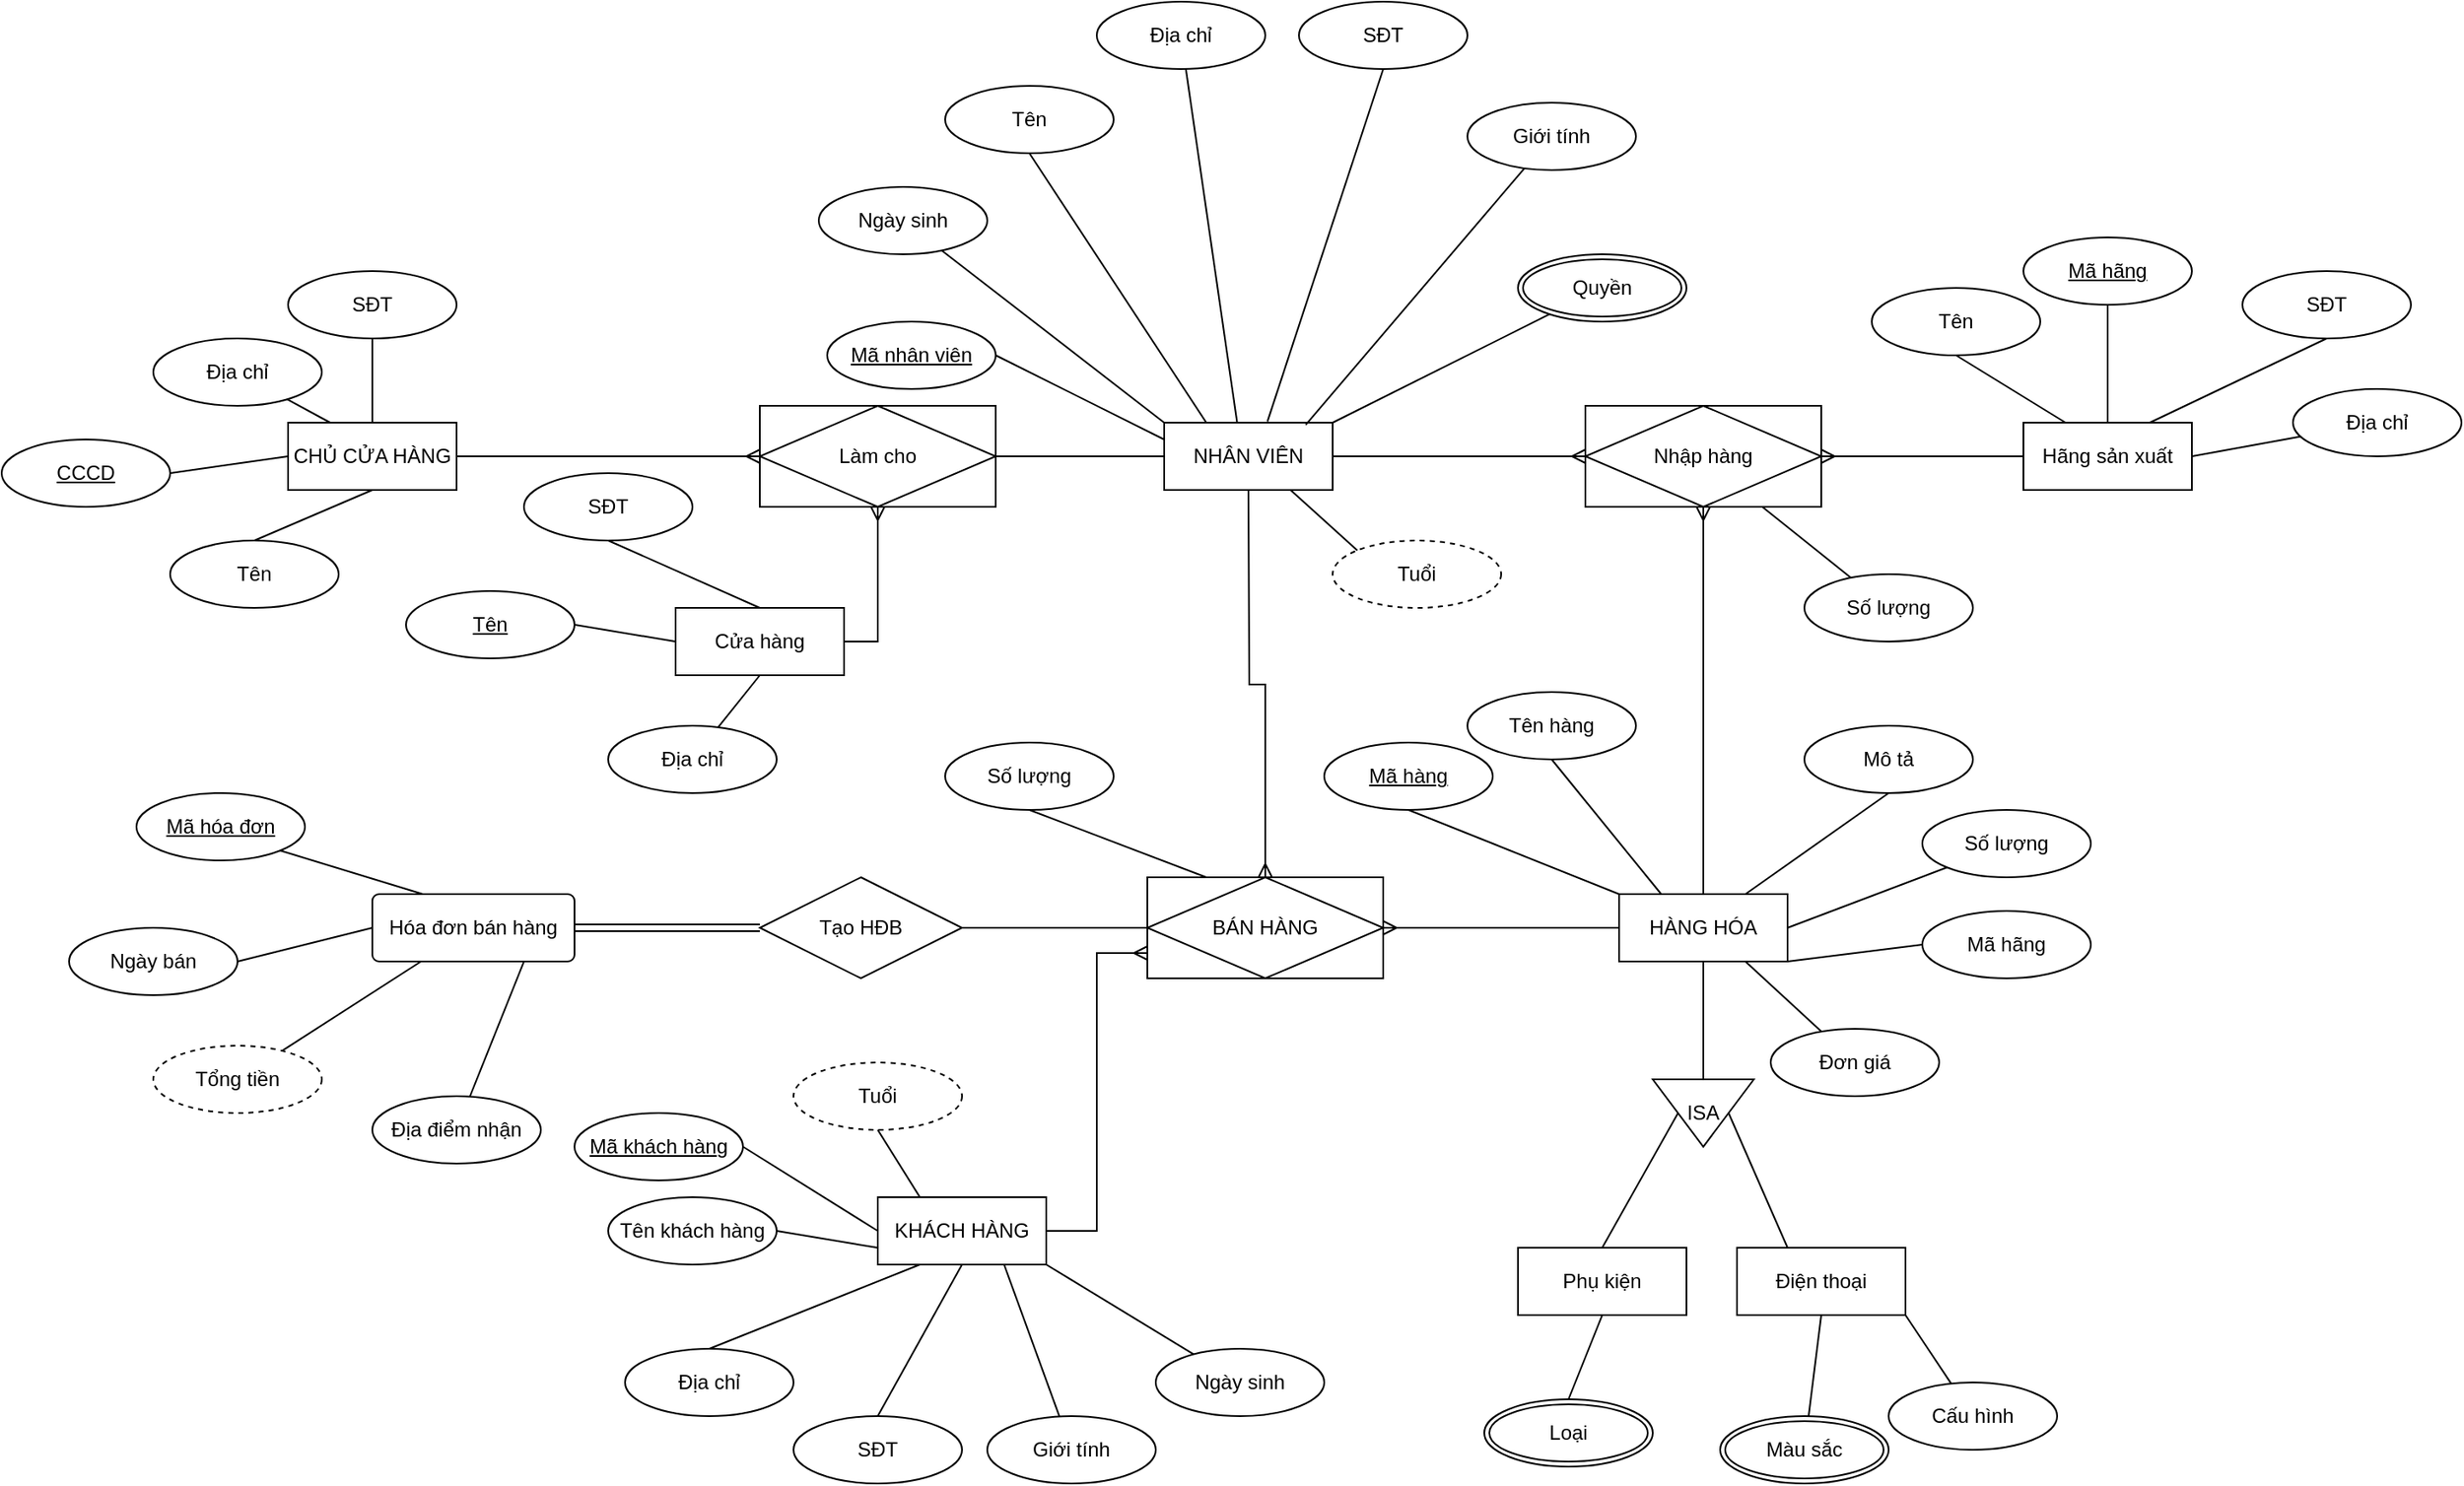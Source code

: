 <mxfile version="20.5.3" type="github">
  <diagram id="R2lEEEUBdFMjLlhIrx00" name="Page-1">
    <mxGraphModel dx="1632" dy="1568" grid="1" gridSize="10" guides="1" tooltips="1" connect="1" arrows="1" fold="1" page="1" pageScale="1" pageWidth="850" pageHeight="1100" math="0" shadow="0" extFonts="Permanent Marker^https://fonts.googleapis.com/css?family=Permanent+Marker">
      <root>
        <mxCell id="0" />
        <mxCell id="1" parent="0" />
        <mxCell id="MtX7xaCDXaW55iBjpOm6-78" value="Hóa đơn bán hàng" style="rounded=1;arcSize=10;whiteSpace=wrap;html=1;align=center;shadow=0;" parent="1" vertex="1">
          <mxGeometry x="10" y="360" width="120" height="40" as="geometry" />
        </mxCell>
        <mxCell id="MtX7xaCDXaW55iBjpOm6-1" value="BÁN HÀNG" style="shape=associativeEntity;whiteSpace=wrap;html=1;align=center;" parent="1" vertex="1">
          <mxGeometry x="470" y="350" width="140" height="60" as="geometry" />
        </mxCell>
        <mxCell id="MtX7xaCDXaW55iBjpOm6-67" value="Tạo HĐB" style="shape=rhombus;perimeter=rhombusPerimeter;whiteSpace=wrap;html=1;align=center;" parent="1" vertex="1">
          <mxGeometry x="240" y="350" width="120" height="60" as="geometry" />
        </mxCell>
        <mxCell id="MtX7xaCDXaW55iBjpOm6-68" value="" style="shape=link;html=1;rounded=0;exitX=0;exitY=0.5;exitDx=0;exitDy=0;entryX=1;entryY=0.5;entryDx=0;entryDy=0;" parent="1" source="MtX7xaCDXaW55iBjpOm6-67" edge="1" target="MtX7xaCDXaW55iBjpOm6-78">
          <mxGeometry relative="1" as="geometry">
            <mxPoint x="250" y="180" as="sourcePoint" />
            <mxPoint x="150" y="250" as="targetPoint" />
          </mxGeometry>
        </mxCell>
        <mxCell id="MtX7xaCDXaW55iBjpOm6-70" value="" style="endArrow=none;html=1;rounded=0;exitX=1;exitY=0.5;exitDx=0;exitDy=0;entryX=0;entryY=0.5;entryDx=0;entryDy=0;" parent="1" source="MtX7xaCDXaW55iBjpOm6-67" target="MtX7xaCDXaW55iBjpOm6-1" edge="1">
          <mxGeometry width="50" height="50" relative="1" as="geometry">
            <mxPoint x="400" y="270" as="sourcePoint" />
            <mxPoint x="450" y="220" as="targetPoint" />
          </mxGeometry>
        </mxCell>
        <mxCell id="MtX7xaCDXaW55iBjpOm6-81" value="" style="endArrow=none;html=1;rounded=0;exitX=0.75;exitY=1;exitDx=0;exitDy=0;" parent="1" source="MtX7xaCDXaW55iBjpOm6-78" target="MtX7xaCDXaW55iBjpOm6-82" edge="1">
          <mxGeometry relative="1" as="geometry">
            <mxPoint x="280" y="280" as="sourcePoint" />
            <mxPoint x="440" y="280" as="targetPoint" />
          </mxGeometry>
        </mxCell>
        <mxCell id="MtX7xaCDXaW55iBjpOm6-82" value="Địa điểm nhận" style="ellipse;whiteSpace=wrap;html=1;align=center;shadow=0;" parent="1" vertex="1">
          <mxGeometry x="10" y="480" width="100" height="40" as="geometry" />
        </mxCell>
        <mxCell id="MtX7xaCDXaW55iBjpOm6-83" value="" style="endArrow=none;html=1;rounded=0;" parent="1" source="MtX7xaCDXaW55iBjpOm6-78" target="MtX7xaCDXaW55iBjpOm6-84" edge="1">
          <mxGeometry relative="1" as="geometry">
            <mxPoint x="-100" y="320" as="sourcePoint" />
            <mxPoint x="60" y="320" as="targetPoint" />
          </mxGeometry>
        </mxCell>
        <mxCell id="MtX7xaCDXaW55iBjpOm6-84" value="Tổng tiền" style="ellipse;whiteSpace=wrap;html=1;align=center;dashed=1;shadow=0;" parent="1" vertex="1">
          <mxGeometry x="-120" y="450" width="100" height="40" as="geometry" />
        </mxCell>
        <mxCell id="MtX7xaCDXaW55iBjpOm6-87" value="Ngày bán" style="ellipse;whiteSpace=wrap;html=1;align=center;shadow=0;" parent="1" vertex="1">
          <mxGeometry x="-170" y="380" width="100" height="40" as="geometry" />
        </mxCell>
        <mxCell id="MtX7xaCDXaW55iBjpOm6-88" value="" style="endArrow=none;html=1;rounded=0;exitX=1;exitY=0.5;exitDx=0;exitDy=0;entryX=0;entryY=0.5;entryDx=0;entryDy=0;" parent="1" source="MtX7xaCDXaW55iBjpOm6-87" target="MtX7xaCDXaW55iBjpOm6-78" edge="1">
          <mxGeometry relative="1" as="geometry">
            <mxPoint x="-130" y="240" as="sourcePoint" />
            <mxPoint x="30" y="240" as="targetPoint" />
          </mxGeometry>
        </mxCell>
        <mxCell id="MtX7xaCDXaW55iBjpOm6-89" value="Mã hóa đơn" style="ellipse;whiteSpace=wrap;html=1;align=center;fontStyle=4;shadow=0;" parent="1" vertex="1">
          <mxGeometry x="-130" y="300" width="100" height="40" as="geometry" />
        </mxCell>
        <mxCell id="MtX7xaCDXaW55iBjpOm6-90" value="" style="endArrow=none;html=1;rounded=0;entryX=0.25;entryY=0;entryDx=0;entryDy=0;exitX=1;exitY=1;exitDx=0;exitDy=0;" parent="1" source="MtX7xaCDXaW55iBjpOm6-89" target="MtX7xaCDXaW55iBjpOm6-78" edge="1">
          <mxGeometry relative="1" as="geometry">
            <mxPoint x="-50" y="199.5" as="sourcePoint" />
            <mxPoint x="110" y="199.5" as="targetPoint" />
          </mxGeometry>
        </mxCell>
        <mxCell id="MtX7xaCDXaW55iBjpOm6-94" value="" style="edgeStyle=entityRelationEdgeStyle;fontSize=12;html=1;endArrow=ERmany;rounded=0;strokeColor=default;entryX=0;entryY=0.75;entryDx=0;entryDy=0;exitX=1;exitY=0.5;exitDx=0;exitDy=0;" parent="1" source="MtX7xaCDXaW55iBjpOm6-95" target="MtX7xaCDXaW55iBjpOm6-1" edge="1">
          <mxGeometry width="100" height="100" relative="1" as="geometry">
            <mxPoint x="420" y="490" as="sourcePoint" />
            <mxPoint x="500" y="370" as="targetPoint" />
          </mxGeometry>
        </mxCell>
        <mxCell id="MtX7xaCDXaW55iBjpOm6-95" value="KHÁCH HÀNG" style="whiteSpace=wrap;html=1;align=center;shadow=0;" parent="1" vertex="1">
          <mxGeometry x="310" y="540" width="100" height="40" as="geometry" />
        </mxCell>
        <mxCell id="MtX7xaCDXaW55iBjpOm6-96" value="" style="endArrow=none;html=1;rounded=0;strokeColor=default;entryX=0.25;entryY=0;entryDx=0;entryDy=0;exitX=0.5;exitY=1;exitDx=0;exitDy=0;" parent="1" source="MtX7xaCDXaW55iBjpOm6-97" target="MtX7xaCDXaW55iBjpOm6-1" edge="1">
          <mxGeometry relative="1" as="geometry">
            <mxPoint x="400" y="170" as="sourcePoint" />
            <mxPoint x="480" y="140" as="targetPoint" />
          </mxGeometry>
        </mxCell>
        <mxCell id="MtX7xaCDXaW55iBjpOm6-97" value="Số lượng" style="ellipse;whiteSpace=wrap;html=1;align=center;shadow=0;" parent="1" vertex="1">
          <mxGeometry x="350" y="270" width="100" height="40" as="geometry" />
        </mxCell>
        <mxCell id="MtX7xaCDXaW55iBjpOm6-98" value="Tuổi" style="ellipse;whiteSpace=wrap;html=1;align=center;dashed=1;shadow=0;" parent="1" vertex="1">
          <mxGeometry x="260" y="460" width="100" height="40" as="geometry" />
        </mxCell>
        <mxCell id="MtX7xaCDXaW55iBjpOm6-99" value="" style="endArrow=none;html=1;rounded=0;strokeColor=default;exitX=0.5;exitY=1;exitDx=0;exitDy=0;entryX=0.25;entryY=0;entryDx=0;entryDy=0;" parent="1" source="MtX7xaCDXaW55iBjpOm6-98" target="MtX7xaCDXaW55iBjpOm6-95" edge="1">
          <mxGeometry relative="1" as="geometry">
            <mxPoint x="120" y="550" as="sourcePoint" />
            <mxPoint x="280" y="550" as="targetPoint" />
          </mxGeometry>
        </mxCell>
        <mxCell id="MtX7xaCDXaW55iBjpOm6-100" value="Mã khách hàng" style="ellipse;whiteSpace=wrap;html=1;align=center;fontStyle=4;shadow=0;" parent="1" vertex="1">
          <mxGeometry x="130" y="490" width="100" height="40" as="geometry" />
        </mxCell>
        <mxCell id="MtX7xaCDXaW55iBjpOm6-101" value="" style="endArrow=none;html=1;rounded=0;strokeColor=default;exitX=1;exitY=0.5;exitDx=0;exitDy=0;entryX=0;entryY=0.5;entryDx=0;entryDy=0;" parent="1" source="MtX7xaCDXaW55iBjpOm6-100" target="MtX7xaCDXaW55iBjpOm6-95" edge="1">
          <mxGeometry relative="1" as="geometry">
            <mxPoint x="210" y="560" as="sourcePoint" />
            <mxPoint x="310" y="490" as="targetPoint" />
          </mxGeometry>
        </mxCell>
        <mxCell id="MtX7xaCDXaW55iBjpOm6-103" value="Tên khách hàng" style="ellipse;whiteSpace=wrap;html=1;align=center;shadow=0;" parent="1" vertex="1">
          <mxGeometry x="150" y="540" width="100" height="40" as="geometry" />
        </mxCell>
        <mxCell id="MtX7xaCDXaW55iBjpOm6-104" value="" style="endArrow=none;html=1;rounded=0;strokeColor=default;exitX=1;exitY=0.5;exitDx=0;exitDy=0;entryX=0;entryY=0.75;entryDx=0;entryDy=0;" parent="1" source="MtX7xaCDXaW55iBjpOm6-103" target="MtX7xaCDXaW55iBjpOm6-95" edge="1">
          <mxGeometry relative="1" as="geometry">
            <mxPoint x="260" y="529.38" as="sourcePoint" />
            <mxPoint x="410" y="529" as="targetPoint" />
          </mxGeometry>
        </mxCell>
        <mxCell id="MtX7xaCDXaW55iBjpOm6-105" value="Địa chỉ" style="ellipse;whiteSpace=wrap;html=1;align=center;shadow=0;" parent="1" vertex="1">
          <mxGeometry x="160" y="630" width="100" height="40" as="geometry" />
        </mxCell>
        <mxCell id="MtX7xaCDXaW55iBjpOm6-106" value="" style="endArrow=none;html=1;rounded=0;strokeColor=default;exitX=0.5;exitY=0;exitDx=0;exitDy=0;entryX=0.25;entryY=1;entryDx=0;entryDy=0;" parent="1" source="MtX7xaCDXaW55iBjpOm6-105" target="MtX7xaCDXaW55iBjpOm6-95" edge="1">
          <mxGeometry relative="1" as="geometry">
            <mxPoint x="20" y="390" as="sourcePoint" />
            <mxPoint x="180" y="390" as="targetPoint" />
          </mxGeometry>
        </mxCell>
        <mxCell id="MtX7xaCDXaW55iBjpOm6-107" value="" style="endArrow=none;html=1;rounded=0;strokeColor=default;exitX=0.5;exitY=0;exitDx=0;exitDy=0;entryX=0.5;entryY=1;entryDx=0;entryDy=0;" parent="1" source="MtX7xaCDXaW55iBjpOm6-109" target="MtX7xaCDXaW55iBjpOm6-95" edge="1">
          <mxGeometry relative="1" as="geometry">
            <mxPoint x="20" y="390" as="sourcePoint" />
            <mxPoint x="180" y="390" as="targetPoint" />
          </mxGeometry>
        </mxCell>
        <mxCell id="MtX7xaCDXaW55iBjpOm6-109" value="SĐT" style="ellipse;whiteSpace=wrap;html=1;align=center;shadow=0;" parent="1" vertex="1">
          <mxGeometry x="260" y="670" width="100" height="40" as="geometry" />
        </mxCell>
        <mxCell id="MtX7xaCDXaW55iBjpOm6-113" value="" style="endArrow=none;html=1;rounded=0;strokeColor=default;exitX=0.75;exitY=1;exitDx=0;exitDy=0;" parent="1" source="MtX7xaCDXaW55iBjpOm6-95" target="MtX7xaCDXaW55iBjpOm6-114" edge="1">
          <mxGeometry relative="1" as="geometry">
            <mxPoint x="20" y="390" as="sourcePoint" />
            <mxPoint x="480" y="550" as="targetPoint" />
          </mxGeometry>
        </mxCell>
        <mxCell id="MtX7xaCDXaW55iBjpOm6-114" value="Giới tính" style="ellipse;whiteSpace=wrap;html=1;align=center;shadow=0;" parent="1" vertex="1">
          <mxGeometry x="375" y="670" width="100" height="40" as="geometry" />
        </mxCell>
        <mxCell id="MtX7xaCDXaW55iBjpOm6-115" value="" style="endArrow=none;html=1;rounded=0;strokeColor=default;exitX=1;exitY=1;exitDx=0;exitDy=0;" parent="1" source="MtX7xaCDXaW55iBjpOm6-95" target="MtX7xaCDXaW55iBjpOm6-116" edge="1">
          <mxGeometry relative="1" as="geometry">
            <mxPoint x="20" y="390" as="sourcePoint" />
            <mxPoint x="570" y="550" as="targetPoint" />
          </mxGeometry>
        </mxCell>
        <mxCell id="MtX7xaCDXaW55iBjpOm6-116" value="Ngày sinh" style="ellipse;whiteSpace=wrap;html=1;align=center;shadow=0;direction=west;" parent="1" vertex="1">
          <mxGeometry x="475" y="630" width="100" height="40" as="geometry" />
        </mxCell>
        <mxCell id="a2MiJJkGT9Ku3auaw1OA-1" value="" style="edgeStyle=orthogonalEdgeStyle;fontSize=12;html=1;endArrow=ERmany;rounded=0;elbow=vertical;entryX=0.5;entryY=0;entryDx=0;entryDy=0;" edge="1" parent="1" target="MtX7xaCDXaW55iBjpOm6-1">
          <mxGeometry width="100" height="100" relative="1" as="geometry">
            <mxPoint x="530" y="120" as="sourcePoint" />
            <mxPoint x="530" y="220" as="targetPoint" />
          </mxGeometry>
        </mxCell>
        <mxCell id="a2MiJJkGT9Ku3auaw1OA-3" value="NHÂN VIÊN" style="whiteSpace=wrap;html=1;align=center;" vertex="1" parent="1">
          <mxGeometry x="480" y="80" width="100" height="40" as="geometry" />
        </mxCell>
        <mxCell id="a2MiJJkGT9Ku3auaw1OA-4" value="Tuổi" style="ellipse;whiteSpace=wrap;html=1;align=center;dashed=1;" vertex="1" parent="1">
          <mxGeometry x="580" y="150" width="100" height="40" as="geometry" />
        </mxCell>
        <mxCell id="a2MiJJkGT9Ku3auaw1OA-7" value="Quyền" style="ellipse;shape=doubleEllipse;margin=3;whiteSpace=wrap;html=1;align=center;" vertex="1" parent="1">
          <mxGeometry x="690" y="-20" width="100" height="40" as="geometry" />
        </mxCell>
        <mxCell id="a2MiJJkGT9Ku3auaw1OA-10" value="" style="endArrow=none;html=1;rounded=0;elbow=vertical;exitX=0.75;exitY=1;exitDx=0;exitDy=0;entryX=0;entryY=0;entryDx=0;entryDy=0;" edge="1" parent="1" source="a2MiJJkGT9Ku3auaw1OA-3" target="a2MiJJkGT9Ku3auaw1OA-4">
          <mxGeometry relative="1" as="geometry">
            <mxPoint x="490" y="250" as="sourcePoint" />
            <mxPoint x="650" y="250" as="targetPoint" />
          </mxGeometry>
        </mxCell>
        <mxCell id="a2MiJJkGT9Ku3auaw1OA-11" value="" style="endArrow=none;html=1;rounded=0;elbow=vertical;exitX=1;exitY=0;exitDx=0;exitDy=0;" edge="1" parent="1" source="a2MiJJkGT9Ku3auaw1OA-3" target="a2MiJJkGT9Ku3auaw1OA-7">
          <mxGeometry relative="1" as="geometry">
            <mxPoint x="490" y="250" as="sourcePoint" />
            <mxPoint x="650" y="250" as="targetPoint" />
          </mxGeometry>
        </mxCell>
        <mxCell id="a2MiJJkGT9Ku3auaw1OA-12" value="" style="endArrow=none;html=1;rounded=0;elbow=vertical;exitX=0.84;exitY=0.033;exitDx=0;exitDy=0;exitPerimeter=0;" edge="1" parent="1" source="a2MiJJkGT9Ku3auaw1OA-3" target="a2MiJJkGT9Ku3auaw1OA-13">
          <mxGeometry relative="1" as="geometry">
            <mxPoint x="490" y="250" as="sourcePoint" />
            <mxPoint x="640" y="70" as="targetPoint" />
          </mxGeometry>
        </mxCell>
        <mxCell id="a2MiJJkGT9Ku3auaw1OA-13" value="Giới tính" style="ellipse;whiteSpace=wrap;html=1;align=center;" vertex="1" parent="1">
          <mxGeometry x="660" y="-110" width="100" height="40" as="geometry" />
        </mxCell>
        <mxCell id="a2MiJJkGT9Ku3auaw1OA-14" value="SĐT" style="ellipse;whiteSpace=wrap;html=1;align=center;" vertex="1" parent="1">
          <mxGeometry x="560" y="-170" width="100" height="40" as="geometry" />
        </mxCell>
        <mxCell id="a2MiJJkGT9Ku3auaw1OA-15" value="" style="endArrow=none;html=1;rounded=0;elbow=vertical;entryX=0.5;entryY=1;entryDx=0;entryDy=0;exitX=0.613;exitY=-0.017;exitDx=0;exitDy=0;exitPerimeter=0;" edge="1" parent="1" source="a2MiJJkGT9Ku3auaw1OA-3" target="a2MiJJkGT9Ku3auaw1OA-14">
          <mxGeometry relative="1" as="geometry">
            <mxPoint x="550" y="80" as="sourcePoint" />
            <mxPoint x="650" y="250" as="targetPoint" />
          </mxGeometry>
        </mxCell>
        <mxCell id="a2MiJJkGT9Ku3auaw1OA-17" value="" style="endArrow=none;html=1;rounded=0;elbow=vertical;exitX=0.433;exitY=0;exitDx=0;exitDy=0;exitPerimeter=0;" edge="1" parent="1" source="a2MiJJkGT9Ku3auaw1OA-3" target="a2MiJJkGT9Ku3auaw1OA-18">
          <mxGeometry relative="1" as="geometry">
            <mxPoint x="490" y="250" as="sourcePoint" />
            <mxPoint x="460" y="50" as="targetPoint" />
          </mxGeometry>
        </mxCell>
        <mxCell id="a2MiJJkGT9Ku3auaw1OA-18" value="Địa chỉ" style="ellipse;whiteSpace=wrap;html=1;align=center;" vertex="1" parent="1">
          <mxGeometry x="440" y="-170" width="100" height="40" as="geometry" />
        </mxCell>
        <mxCell id="a2MiJJkGT9Ku3auaw1OA-20" value="Tên" style="ellipse;whiteSpace=wrap;html=1;align=center;" vertex="1" parent="1">
          <mxGeometry x="350" y="-120" width="100" height="40" as="geometry" />
        </mxCell>
        <mxCell id="a2MiJJkGT9Ku3auaw1OA-21" value="" style="endArrow=none;html=1;rounded=0;elbow=vertical;exitX=0.5;exitY=1;exitDx=0;exitDy=0;entryX=0.25;entryY=0;entryDx=0;entryDy=0;" edge="1" parent="1" source="a2MiJJkGT9Ku3auaw1OA-20" target="a2MiJJkGT9Ku3auaw1OA-3">
          <mxGeometry relative="1" as="geometry">
            <mxPoint x="490" y="250" as="sourcePoint" />
            <mxPoint x="650" y="250" as="targetPoint" />
          </mxGeometry>
        </mxCell>
        <mxCell id="a2MiJJkGT9Ku3auaw1OA-23" value="" style="endArrow=none;html=1;rounded=0;elbow=vertical;exitX=0;exitY=0;exitDx=0;exitDy=0;" edge="1" parent="1" source="a2MiJJkGT9Ku3auaw1OA-3" target="a2MiJJkGT9Ku3auaw1OA-24">
          <mxGeometry relative="1" as="geometry">
            <mxPoint x="490" y="250" as="sourcePoint" />
            <mxPoint x="410" y="120" as="targetPoint" />
          </mxGeometry>
        </mxCell>
        <mxCell id="a2MiJJkGT9Ku3auaw1OA-24" value="Ngày sinh" style="ellipse;whiteSpace=wrap;html=1;align=center;" vertex="1" parent="1">
          <mxGeometry x="275" y="-60" width="100" height="40" as="geometry" />
        </mxCell>
        <mxCell id="a2MiJJkGT9Ku3auaw1OA-26" value="" style="endArrow=none;html=1;rounded=0;elbow=vertical;exitX=0;exitY=0.25;exitDx=0;exitDy=0;entryX=1;entryY=0.5;entryDx=0;entryDy=0;" edge="1" parent="1" source="a2MiJJkGT9Ku3auaw1OA-3" target="a2MiJJkGT9Ku3auaw1OA-30">
          <mxGeometry relative="1" as="geometry">
            <mxPoint x="310" y="250" as="sourcePoint" />
            <mxPoint x="382.76" y="149.634" as="targetPoint" />
          </mxGeometry>
        </mxCell>
        <mxCell id="a2MiJJkGT9Ku3auaw1OA-30" value="Mã nhân viên" style="ellipse;whiteSpace=wrap;html=1;align=center;fontStyle=4;" vertex="1" parent="1">
          <mxGeometry x="280" y="20" width="100" height="40" as="geometry" />
        </mxCell>
        <mxCell id="a2MiJJkGT9Ku3auaw1OA-34" value="Làm cho" style="shape=associativeEntity;whiteSpace=wrap;html=1;align=center;" vertex="1" parent="1">
          <mxGeometry x="240" y="70" width="140" height="60" as="geometry" />
        </mxCell>
        <mxCell id="a2MiJJkGT9Ku3auaw1OA-35" value="" style="endArrow=none;html=1;rounded=0;elbow=vertical;exitX=1;exitY=0.5;exitDx=0;exitDy=0;entryX=0;entryY=0.5;entryDx=0;entryDy=0;" edge="1" parent="1" source="a2MiJJkGT9Ku3auaw1OA-34" target="a2MiJJkGT9Ku3auaw1OA-3">
          <mxGeometry relative="1" as="geometry">
            <mxPoint x="310" y="90" as="sourcePoint" />
            <mxPoint x="470" y="90" as="targetPoint" />
          </mxGeometry>
        </mxCell>
        <mxCell id="a2MiJJkGT9Ku3auaw1OA-39" value="" style="edgeStyle=orthogonalEdgeStyle;fontSize=12;html=1;endArrow=ERmany;rounded=0;elbow=vertical;entryX=0.5;entryY=1;entryDx=0;entryDy=0;exitX=1;exitY=0.5;exitDx=0;exitDy=0;" edge="1" parent="1" source="a2MiJJkGT9Ku3auaw1OA-40" target="a2MiJJkGT9Ku3auaw1OA-34">
          <mxGeometry width="100" height="100" relative="1" as="geometry">
            <mxPoint x="190" y="190" as="sourcePoint" />
            <mxPoint x="140" y="150" as="targetPoint" />
          </mxGeometry>
        </mxCell>
        <mxCell id="a2MiJJkGT9Ku3auaw1OA-40" value="Cửa hàng" style="whiteSpace=wrap;html=1;align=center;" vertex="1" parent="1">
          <mxGeometry x="190" y="190" width="100" height="40" as="geometry" />
        </mxCell>
        <mxCell id="a2MiJJkGT9Ku3auaw1OA-41" value="SĐT" style="ellipse;whiteSpace=wrap;html=1;align=center;" vertex="1" parent="1">
          <mxGeometry x="100" y="110" width="100" height="40" as="geometry" />
        </mxCell>
        <mxCell id="a2MiJJkGT9Ku3auaw1OA-42" value="Tên" style="ellipse;whiteSpace=wrap;html=1;align=center;fontStyle=4;" vertex="1" parent="1">
          <mxGeometry x="30" y="180" width="100" height="40" as="geometry" />
        </mxCell>
        <mxCell id="a2MiJJkGT9Ku3auaw1OA-43" value="" style="endArrow=none;html=1;rounded=0;elbow=vertical;exitX=0.5;exitY=1;exitDx=0;exitDy=0;entryX=0.5;entryY=0;entryDx=0;entryDy=0;" edge="1" parent="1" source="a2MiJJkGT9Ku3auaw1OA-41" target="a2MiJJkGT9Ku3auaw1OA-40">
          <mxGeometry relative="1" as="geometry">
            <mxPoint x="10" y="200" as="sourcePoint" />
            <mxPoint x="170" y="200" as="targetPoint" />
          </mxGeometry>
        </mxCell>
        <mxCell id="a2MiJJkGT9Ku3auaw1OA-44" value="" style="endArrow=none;html=1;rounded=0;elbow=vertical;exitX=1;exitY=0.5;exitDx=0;exitDy=0;entryX=0;entryY=0.5;entryDx=0;entryDy=0;" edge="1" parent="1" source="a2MiJJkGT9Ku3auaw1OA-42" target="a2MiJJkGT9Ku3auaw1OA-40">
          <mxGeometry relative="1" as="geometry">
            <mxPoint x="10" y="200" as="sourcePoint" />
            <mxPoint x="170" y="200" as="targetPoint" />
          </mxGeometry>
        </mxCell>
        <mxCell id="a2MiJJkGT9Ku3auaw1OA-45" value="" style="endArrow=none;html=1;rounded=0;elbow=vertical;exitX=0.5;exitY=1;exitDx=0;exitDy=0;" edge="1" parent="1" source="a2MiJJkGT9Ku3auaw1OA-40" target="a2MiJJkGT9Ku3auaw1OA-46">
          <mxGeometry relative="1" as="geometry">
            <mxPoint x="10" y="200" as="sourcePoint" />
            <mxPoint x="160" y="300" as="targetPoint" />
          </mxGeometry>
        </mxCell>
        <mxCell id="a2MiJJkGT9Ku3auaw1OA-46" value="Địa chỉ" style="ellipse;whiteSpace=wrap;html=1;align=center;" vertex="1" parent="1">
          <mxGeometry x="150" y="260" width="100" height="40" as="geometry" />
        </mxCell>
        <mxCell id="a2MiJJkGT9Ku3auaw1OA-47" value="" style="edgeStyle=entityRelationEdgeStyle;fontSize=12;html=1;endArrow=ERmany;rounded=0;elbow=vertical;entryX=0;entryY=0.5;entryDx=0;entryDy=0;exitX=1;exitY=0.5;exitDx=0;exitDy=0;" edge="1" parent="1" source="a2MiJJkGT9Ku3auaw1OA-48" target="a2MiJJkGT9Ku3auaw1OA-34">
          <mxGeometry width="100" height="100" relative="1" as="geometry">
            <mxPoint x="70" y="100" as="sourcePoint" />
            <mxPoint x="140" y="150" as="targetPoint" />
          </mxGeometry>
        </mxCell>
        <mxCell id="a2MiJJkGT9Ku3auaw1OA-48" value="CHỦ CỬA HÀNG" style="whiteSpace=wrap;html=1;align=center;" vertex="1" parent="1">
          <mxGeometry x="-40" y="80" width="100" height="40" as="geometry" />
        </mxCell>
        <mxCell id="a2MiJJkGT9Ku3auaw1OA-50" value="Tên" style="ellipse;whiteSpace=wrap;html=1;align=center;" vertex="1" parent="1">
          <mxGeometry x="-110" y="150" width="100" height="40" as="geometry" />
        </mxCell>
        <mxCell id="a2MiJJkGT9Ku3auaw1OA-53" value="" style="endArrow=none;html=1;rounded=0;elbow=vertical;exitX=0.5;exitY=0;exitDx=0;exitDy=0;entryX=0.5;entryY=1;entryDx=0;entryDy=0;" edge="1" parent="1" source="a2MiJJkGT9Ku3auaw1OA-50" target="a2MiJJkGT9Ku3auaw1OA-48">
          <mxGeometry relative="1" as="geometry">
            <mxPoint x="10" y="200" as="sourcePoint" />
            <mxPoint x="170" y="200" as="targetPoint" />
          </mxGeometry>
        </mxCell>
        <mxCell id="a2MiJJkGT9Ku3auaw1OA-54" value="SĐT" style="ellipse;whiteSpace=wrap;html=1;align=center;" vertex="1" parent="1">
          <mxGeometry x="-40" y="-10" width="100" height="40" as="geometry" />
        </mxCell>
        <mxCell id="a2MiJJkGT9Ku3auaw1OA-55" value="" style="endArrow=none;html=1;rounded=0;elbow=vertical;exitX=0.5;exitY=1;exitDx=0;exitDy=0;entryX=0.5;entryY=0;entryDx=0;entryDy=0;" edge="1" parent="1" source="a2MiJJkGT9Ku3auaw1OA-54" target="a2MiJJkGT9Ku3auaw1OA-48">
          <mxGeometry relative="1" as="geometry">
            <mxPoint x="10" y="200" as="sourcePoint" />
            <mxPoint x="170" y="200" as="targetPoint" />
          </mxGeometry>
        </mxCell>
        <mxCell id="a2MiJJkGT9Ku3auaw1OA-56" value="" style="endArrow=none;html=1;rounded=0;elbow=vertical;exitX=0.25;exitY=0;exitDx=0;exitDy=0;" edge="1" parent="1" source="a2MiJJkGT9Ku3auaw1OA-48" target="a2MiJJkGT9Ku3auaw1OA-57">
          <mxGeometry relative="1" as="geometry">
            <mxPoint x="10" y="200" as="sourcePoint" />
            <mxPoint x="-70" y="50" as="targetPoint" />
          </mxGeometry>
        </mxCell>
        <mxCell id="a2MiJJkGT9Ku3auaw1OA-57" value="Địa chỉ" style="ellipse;whiteSpace=wrap;html=1;align=center;" vertex="1" parent="1">
          <mxGeometry x="-120" y="30" width="100" height="40" as="geometry" />
        </mxCell>
        <mxCell id="a2MiJJkGT9Ku3auaw1OA-58" value="" style="endArrow=none;html=1;rounded=0;elbow=vertical;exitX=0;exitY=0.5;exitDx=0;exitDy=0;entryX=1;entryY=0.5;entryDx=0;entryDy=0;" edge="1" parent="1" source="a2MiJJkGT9Ku3auaw1OA-48" target="a2MiJJkGT9Ku3auaw1OA-60">
          <mxGeometry relative="1" as="geometry">
            <mxPoint x="10" y="200" as="sourcePoint" />
            <mxPoint x="-113.846" y="112.308" as="targetPoint" />
          </mxGeometry>
        </mxCell>
        <mxCell id="a2MiJJkGT9Ku3auaw1OA-60" value="CCCD" style="ellipse;whiteSpace=wrap;html=1;align=center;fontStyle=4;" vertex="1" parent="1">
          <mxGeometry x="-210" y="90" width="100" height="40" as="geometry" />
        </mxCell>
        <mxCell id="a2MiJJkGT9Ku3auaw1OA-62" value="" style="fontSize=12;html=1;endArrow=ERmany;rounded=0;elbow=vertical;exitX=0;exitY=0.5;exitDx=0;exitDy=0;" edge="1" parent="1" source="a2MiJJkGT9Ku3auaw1OA-63" target="MtX7xaCDXaW55iBjpOm6-1">
          <mxGeometry width="100" height="100" relative="1" as="geometry">
            <mxPoint x="750" y="380" as="sourcePoint" />
            <mxPoint x="780" y="190" as="targetPoint" />
          </mxGeometry>
        </mxCell>
        <mxCell id="a2MiJJkGT9Ku3auaw1OA-63" value="HÀNG HÓA" style="whiteSpace=wrap;html=1;align=center;" vertex="1" parent="1">
          <mxGeometry x="750" y="360" width="100" height="40" as="geometry" />
        </mxCell>
        <mxCell id="a2MiJJkGT9Ku3auaw1OA-64" value="" style="endArrow=none;html=1;rounded=0;elbow=vertical;entryX=0.25;entryY=0;entryDx=0;entryDy=0;exitX=0.5;exitY=1;exitDx=0;exitDy=0;" edge="1" parent="1" source="a2MiJJkGT9Ku3auaw1OA-65" target="a2MiJJkGT9Ku3auaw1OA-63">
          <mxGeometry relative="1" as="geometry">
            <mxPoint x="700" y="320" as="sourcePoint" />
            <mxPoint x="820" y="250" as="targetPoint" />
          </mxGeometry>
        </mxCell>
        <mxCell id="a2MiJJkGT9Ku3auaw1OA-65" value="Tên hàng" style="ellipse;whiteSpace=wrap;html=1;align=center;" vertex="1" parent="1">
          <mxGeometry x="660" y="240" width="100" height="40" as="geometry" />
        </mxCell>
        <mxCell id="a2MiJJkGT9Ku3auaw1OA-66" value="" style="endArrow=none;html=1;rounded=0;elbow=vertical;entryX=0;entryY=0;entryDx=0;entryDy=0;exitX=0.5;exitY=1;exitDx=0;exitDy=0;" edge="1" parent="1" source="a2MiJJkGT9Ku3auaw1OA-67" target="a2MiJJkGT9Ku3auaw1OA-63">
          <mxGeometry relative="1" as="geometry">
            <mxPoint x="660" y="250" as="sourcePoint" />
            <mxPoint x="820" y="250" as="targetPoint" />
          </mxGeometry>
        </mxCell>
        <mxCell id="a2MiJJkGT9Ku3auaw1OA-67" value="Mã hàng" style="ellipse;whiteSpace=wrap;html=1;align=center;fontStyle=4;" vertex="1" parent="1">
          <mxGeometry x="575" y="270" width="100" height="40" as="geometry" />
        </mxCell>
        <mxCell id="a2MiJJkGT9Ku3auaw1OA-68" value="" style="endArrow=none;html=1;rounded=0;elbow=vertical;exitX=0.75;exitY=0;exitDx=0;exitDy=0;entryX=0.5;entryY=1;entryDx=0;entryDy=0;" edge="1" parent="1" source="a2MiJJkGT9Ku3auaw1OA-63" target="a2MiJJkGT9Ku3auaw1OA-69">
          <mxGeometry relative="1" as="geometry">
            <mxPoint x="660" y="250" as="sourcePoint" />
            <mxPoint x="880" y="300" as="targetPoint" />
          </mxGeometry>
        </mxCell>
        <mxCell id="a2MiJJkGT9Ku3auaw1OA-69" value="Mô tả" style="ellipse;whiteSpace=wrap;html=1;align=center;" vertex="1" parent="1">
          <mxGeometry x="860" y="260" width="100" height="40" as="geometry" />
        </mxCell>
        <mxCell id="a2MiJJkGT9Ku3auaw1OA-70" value="Số lượng" style="ellipse;whiteSpace=wrap;html=1;align=center;" vertex="1" parent="1">
          <mxGeometry x="930" y="310" width="100" height="40" as="geometry" />
        </mxCell>
        <mxCell id="a2MiJJkGT9Ku3auaw1OA-71" value="" style="endArrow=none;html=1;rounded=0;elbow=vertical;exitX=1;exitY=0.5;exitDx=0;exitDy=0;entryX=0;entryY=1;entryDx=0;entryDy=0;" edge="1" parent="1" source="a2MiJJkGT9Ku3auaw1OA-63" target="a2MiJJkGT9Ku3auaw1OA-70">
          <mxGeometry relative="1" as="geometry">
            <mxPoint x="660" y="250" as="sourcePoint" />
            <mxPoint x="820" y="250" as="targetPoint" />
          </mxGeometry>
        </mxCell>
        <mxCell id="a2MiJJkGT9Ku3auaw1OA-72" value="Mã hãng" style="ellipse;whiteSpace=wrap;html=1;align=center;" vertex="1" parent="1">
          <mxGeometry x="930" y="370" width="100" height="40" as="geometry" />
        </mxCell>
        <mxCell id="a2MiJJkGT9Ku3auaw1OA-73" value="" style="endArrow=none;html=1;rounded=0;elbow=vertical;exitX=1;exitY=1;exitDx=0;exitDy=0;entryX=0;entryY=0.5;entryDx=0;entryDy=0;" edge="1" parent="1" source="a2MiJJkGT9Ku3auaw1OA-63" target="a2MiJJkGT9Ku3auaw1OA-72">
          <mxGeometry relative="1" as="geometry">
            <mxPoint x="660" y="250" as="sourcePoint" />
            <mxPoint x="820" y="250" as="targetPoint" />
          </mxGeometry>
        </mxCell>
        <mxCell id="a2MiJJkGT9Ku3auaw1OA-74" value="" style="endArrow=none;html=1;rounded=0;elbow=vertical;exitX=0.75;exitY=1;exitDx=0;exitDy=0;" edge="1" parent="1" source="a2MiJJkGT9Ku3auaw1OA-63" target="a2MiJJkGT9Ku3auaw1OA-75">
          <mxGeometry relative="1" as="geometry">
            <mxPoint x="660" y="250" as="sourcePoint" />
            <mxPoint x="900" y="440" as="targetPoint" />
          </mxGeometry>
        </mxCell>
        <mxCell id="a2MiJJkGT9Ku3auaw1OA-75" value="Đơn giá" style="ellipse;whiteSpace=wrap;html=1;align=center;" vertex="1" parent="1">
          <mxGeometry x="840" y="440" width="100" height="40" as="geometry" />
        </mxCell>
        <mxCell id="a2MiJJkGT9Ku3auaw1OA-78" value="ISA" style="triangle;whiteSpace=wrap;html=1;direction=south;" vertex="1" parent="1">
          <mxGeometry x="770" y="470" width="60" height="40" as="geometry" />
        </mxCell>
        <mxCell id="a2MiJJkGT9Ku3auaw1OA-79" value="" style="endArrow=none;html=1;rounded=0;elbow=vertical;exitX=0;exitY=0.5;exitDx=0;exitDy=0;entryX=0.5;entryY=1;entryDx=0;entryDy=0;" edge="1" parent="1" source="a2MiJJkGT9Ku3auaw1OA-78" target="a2MiJJkGT9Ku3auaw1OA-63">
          <mxGeometry relative="1" as="geometry">
            <mxPoint x="650" y="450" as="sourcePoint" />
            <mxPoint x="810" y="450" as="targetPoint" />
          </mxGeometry>
        </mxCell>
        <mxCell id="a2MiJJkGT9Ku3auaw1OA-80" value="" style="endArrow=none;html=1;rounded=0;elbow=vertical;entryX=0.5;entryY=1;entryDx=0;entryDy=0;exitX=0.5;exitY=0;exitDx=0;exitDy=0;" edge="1" parent="1" source="a2MiJJkGT9Ku3auaw1OA-82" target="a2MiJJkGT9Ku3auaw1OA-78">
          <mxGeometry relative="1" as="geometry">
            <mxPoint x="740" y="570" as="sourcePoint" />
            <mxPoint x="810" y="450" as="targetPoint" />
          </mxGeometry>
        </mxCell>
        <mxCell id="a2MiJJkGT9Ku3auaw1OA-81" value="" style="endArrow=none;html=1;rounded=0;elbow=vertical;exitX=0.5;exitY=0;exitDx=0;exitDy=0;" edge="1" parent="1" source="a2MiJJkGT9Ku3auaw1OA-78">
          <mxGeometry relative="1" as="geometry">
            <mxPoint x="650" y="450" as="sourcePoint" />
            <mxPoint x="850" y="570" as="targetPoint" />
          </mxGeometry>
        </mxCell>
        <mxCell id="a2MiJJkGT9Ku3auaw1OA-82" value="Phụ kiện" style="whiteSpace=wrap;html=1;align=center;" vertex="1" parent="1">
          <mxGeometry x="690" y="570" width="100" height="40" as="geometry" />
        </mxCell>
        <mxCell id="a2MiJJkGT9Ku3auaw1OA-83" value="Điện thoại" style="whiteSpace=wrap;html=1;align=center;" vertex="1" parent="1">
          <mxGeometry x="820" y="570" width="100" height="40" as="geometry" />
        </mxCell>
        <mxCell id="a2MiJJkGT9Ku3auaw1OA-84" value="" style="endArrow=none;html=1;rounded=0;elbow=vertical;exitX=0.5;exitY=1;exitDx=0;exitDy=0;entryX=0.5;entryY=0;entryDx=0;entryDy=0;" edge="1" parent="1" source="a2MiJJkGT9Ku3auaw1OA-82" target="a2MiJJkGT9Ku3auaw1OA-85">
          <mxGeometry relative="1" as="geometry">
            <mxPoint x="650" y="620" as="sourcePoint" />
            <mxPoint x="710" y="690" as="targetPoint" />
          </mxGeometry>
        </mxCell>
        <mxCell id="a2MiJJkGT9Ku3auaw1OA-85" value="Loại" style="ellipse;shape=doubleEllipse;margin=3;whiteSpace=wrap;html=1;align=center;" vertex="1" parent="1">
          <mxGeometry x="670" y="660" width="100" height="40" as="geometry" />
        </mxCell>
        <mxCell id="a2MiJJkGT9Ku3auaw1OA-89" value="" style="endArrow=none;html=1;rounded=0;elbow=vertical;exitX=0.5;exitY=1;exitDx=0;exitDy=0;" edge="1" parent="1" source="a2MiJJkGT9Ku3auaw1OA-83" target="a2MiJJkGT9Ku3auaw1OA-90">
          <mxGeometry relative="1" as="geometry">
            <mxPoint x="650" y="620" as="sourcePoint" />
            <mxPoint x="850" y="670" as="targetPoint" />
          </mxGeometry>
        </mxCell>
        <mxCell id="a2MiJJkGT9Ku3auaw1OA-90" value="Màu sắc" style="ellipse;shape=doubleEllipse;margin=3;whiteSpace=wrap;html=1;align=center;" vertex="1" parent="1">
          <mxGeometry x="810" y="670" width="100" height="40" as="geometry" />
        </mxCell>
        <mxCell id="a2MiJJkGT9Ku3auaw1OA-91" value="" style="endArrow=none;html=1;rounded=0;elbow=vertical;exitX=1;exitY=1;exitDx=0;exitDy=0;" edge="1" parent="1" source="a2MiJJkGT9Ku3auaw1OA-83" target="a2MiJJkGT9Ku3auaw1OA-92">
          <mxGeometry relative="1" as="geometry">
            <mxPoint x="650" y="620" as="sourcePoint" />
            <mxPoint x="960" y="670" as="targetPoint" />
          </mxGeometry>
        </mxCell>
        <mxCell id="a2MiJJkGT9Ku3auaw1OA-92" value="Cấu hình" style="ellipse;whiteSpace=wrap;html=1;align=center;" vertex="1" parent="1">
          <mxGeometry x="910" y="650" width="100" height="40" as="geometry" />
        </mxCell>
        <mxCell id="a2MiJJkGT9Ku3auaw1OA-93" value="" style="edgeStyle=entityRelationEdgeStyle;fontSize=12;html=1;endArrow=ERmany;rounded=0;elbow=vertical;exitX=1;exitY=0.5;exitDx=0;exitDy=0;entryX=0;entryY=0.5;entryDx=0;entryDy=0;" edge="1" parent="1" source="a2MiJJkGT9Ku3auaw1OA-3" target="a2MiJJkGT9Ku3auaw1OA-95">
          <mxGeometry width="100" height="100" relative="1" as="geometry">
            <mxPoint x="460" y="120" as="sourcePoint" />
            <mxPoint x="710" y="100" as="targetPoint" />
          </mxGeometry>
        </mxCell>
        <mxCell id="a2MiJJkGT9Ku3auaw1OA-95" value="Nhập hàng" style="shape=associativeEntity;whiteSpace=wrap;html=1;align=center;" vertex="1" parent="1">
          <mxGeometry x="730" y="70" width="140" height="60" as="geometry" />
        </mxCell>
        <mxCell id="a2MiJJkGT9Ku3auaw1OA-96" value="" style="fontSize=12;html=1;endArrow=ERmany;rounded=0;elbow=vertical;exitX=0.5;exitY=0;exitDx=0;exitDy=0;entryX=0.5;entryY=1;entryDx=0;entryDy=0;" edge="1" parent="1" source="a2MiJJkGT9Ku3auaw1OA-63" target="a2MiJJkGT9Ku3auaw1OA-95">
          <mxGeometry width="100" height="100" relative="1" as="geometry">
            <mxPoint x="460" y="360" as="sourcePoint" />
            <mxPoint x="560" y="260" as="targetPoint" />
          </mxGeometry>
        </mxCell>
        <mxCell id="a2MiJJkGT9Ku3auaw1OA-97" value="" style="endArrow=none;html=1;rounded=0;elbow=vertical;exitX=0.75;exitY=1;exitDx=0;exitDy=0;" edge="1" parent="1" source="a2MiJJkGT9Ku3auaw1OA-95" target="a2MiJJkGT9Ku3auaw1OA-98">
          <mxGeometry relative="1" as="geometry">
            <mxPoint x="860" y="310" as="sourcePoint" />
            <mxPoint x="910" y="190" as="targetPoint" />
          </mxGeometry>
        </mxCell>
        <mxCell id="a2MiJJkGT9Ku3auaw1OA-98" value="Số lượng" style="ellipse;whiteSpace=wrap;html=1;align=center;" vertex="1" parent="1">
          <mxGeometry x="860" y="170" width="100" height="40" as="geometry" />
        </mxCell>
        <mxCell id="a2MiJJkGT9Ku3auaw1OA-100" value="" style="fontSize=12;html=1;endArrow=ERmany;rounded=0;elbow=vertical;entryX=1;entryY=0.5;entryDx=0;entryDy=0;exitX=0;exitY=0.5;exitDx=0;exitDy=0;" edge="1" parent="1" source="a2MiJJkGT9Ku3auaw1OA-101" target="a2MiJJkGT9Ku3auaw1OA-95">
          <mxGeometry width="100" height="100" relative="1" as="geometry">
            <mxPoint x="1030" y="100" as="sourcePoint" />
            <mxPoint x="950" y="50" as="targetPoint" />
          </mxGeometry>
        </mxCell>
        <mxCell id="a2MiJJkGT9Ku3auaw1OA-101" value="Hãng sản xuất" style="whiteSpace=wrap;html=1;align=center;" vertex="1" parent="1">
          <mxGeometry x="990" y="80" width="100" height="40" as="geometry" />
        </mxCell>
        <mxCell id="a2MiJJkGT9Ku3auaw1OA-103" value="" style="endArrow=none;html=1;rounded=0;elbow=vertical;entryX=0.25;entryY=0;entryDx=0;entryDy=0;exitX=0.5;exitY=1;exitDx=0;exitDy=0;" edge="1" parent="1" source="a2MiJJkGT9Ku3auaw1OA-104" target="a2MiJJkGT9Ku3auaw1OA-101">
          <mxGeometry relative="1" as="geometry">
            <mxPoint x="990" y="20" as="sourcePoint" />
            <mxPoint x="1020" y="90" as="targetPoint" />
          </mxGeometry>
        </mxCell>
        <mxCell id="a2MiJJkGT9Ku3auaw1OA-104" value="Tên" style="ellipse;whiteSpace=wrap;html=1;align=center;" vertex="1" parent="1">
          <mxGeometry x="900" width="100" height="40" as="geometry" />
        </mxCell>
        <mxCell id="a2MiJJkGT9Ku3auaw1OA-105" value="" style="endArrow=none;html=1;rounded=0;elbow=vertical;exitX=0.5;exitY=0;exitDx=0;exitDy=0;" edge="1" parent="1" source="a2MiJJkGT9Ku3auaw1OA-101" target="a2MiJJkGT9Ku3auaw1OA-106">
          <mxGeometry relative="1" as="geometry">
            <mxPoint x="860" y="90" as="sourcePoint" />
            <mxPoint x="1070" y="30" as="targetPoint" />
          </mxGeometry>
        </mxCell>
        <mxCell id="a2MiJJkGT9Ku3auaw1OA-106" value="Mã hãng" style="ellipse;whiteSpace=wrap;html=1;align=center;fontStyle=4;" vertex="1" parent="1">
          <mxGeometry x="990" y="-30" width="100" height="40" as="geometry" />
        </mxCell>
        <mxCell id="a2MiJJkGT9Ku3auaw1OA-107" value="" style="endArrow=none;html=1;rounded=0;elbow=vertical;entryX=0.75;entryY=0;entryDx=0;entryDy=0;exitX=0.5;exitY=1;exitDx=0;exitDy=0;" edge="1" parent="1" source="a2MiJJkGT9Ku3auaw1OA-108" target="a2MiJJkGT9Ku3auaw1OA-101">
          <mxGeometry relative="1" as="geometry">
            <mxPoint x="1120" y="40" as="sourcePoint" />
            <mxPoint x="1020" y="90" as="targetPoint" />
          </mxGeometry>
        </mxCell>
        <mxCell id="a2MiJJkGT9Ku3auaw1OA-108" value="SĐT" style="ellipse;whiteSpace=wrap;html=1;align=center;" vertex="1" parent="1">
          <mxGeometry x="1120" y="-10" width="100" height="40" as="geometry" />
        </mxCell>
        <mxCell id="a2MiJJkGT9Ku3auaw1OA-109" value="" style="endArrow=none;html=1;rounded=0;elbow=vertical;exitX=1;exitY=0.5;exitDx=0;exitDy=0;" edge="1" parent="1" source="a2MiJJkGT9Ku3auaw1OA-101" target="a2MiJJkGT9Ku3auaw1OA-110">
          <mxGeometry relative="1" as="geometry">
            <mxPoint x="860" y="90" as="sourcePoint" />
            <mxPoint x="1170" y="90" as="targetPoint" />
          </mxGeometry>
        </mxCell>
        <mxCell id="a2MiJJkGT9Ku3auaw1OA-110" value="Địa chỉ" style="ellipse;whiteSpace=wrap;html=1;align=center;" vertex="1" parent="1">
          <mxGeometry x="1150" y="60" width="100" height="40" as="geometry" />
        </mxCell>
      </root>
    </mxGraphModel>
  </diagram>
</mxfile>
